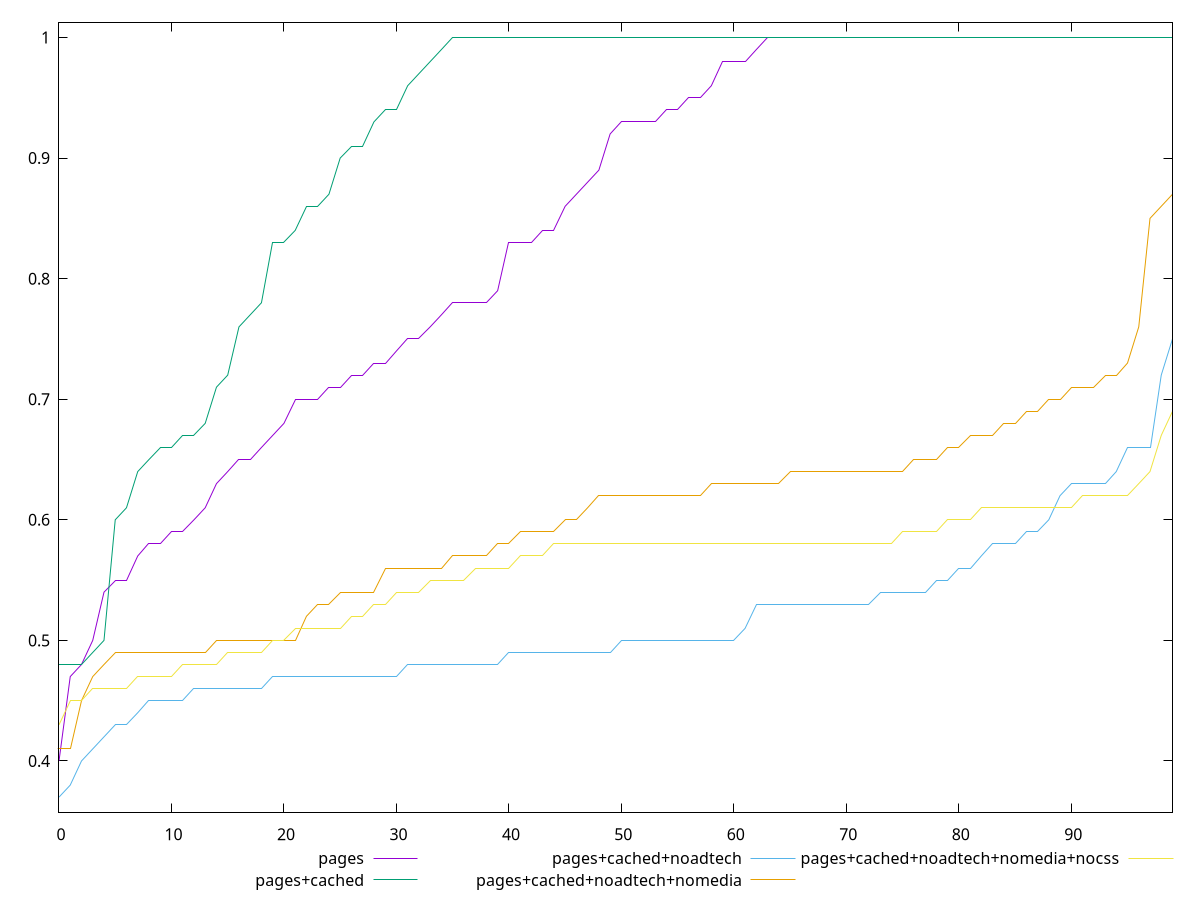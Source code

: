 reset

$pages <<EOF
0 0.4
1 0.47
2 0.48
3 0.5
4 0.54
5 0.55
6 0.55
7 0.57
8 0.58
9 0.58
10 0.59
11 0.59
12 0.6
13 0.61
14 0.63
15 0.64
16 0.65
17 0.65
18 0.66
19 0.67
20 0.68
21 0.7
22 0.7
23 0.7
24 0.71
25 0.71
26 0.72
27 0.72
28 0.73
29 0.73
30 0.74
31 0.75
32 0.75
33 0.76
34 0.77
35 0.78
36 0.78
37 0.78
38 0.78
39 0.79
40 0.83
41 0.83
42 0.83
43 0.84
44 0.84
45 0.86
46 0.87
47 0.88
48 0.89
49 0.92
50 0.93
51 0.93
52 0.93
53 0.93
54 0.94
55 0.94
56 0.95
57 0.95
58 0.96
59 0.98
60 0.98
61 0.98
62 0.99
63 1
64 1
65 1
66 1
67 1
68 1
69 1
70 1
71 1
72 1
73 1
74 1
75 1
76 1
77 1
78 1
79 1
80 1
81 1
82 1
83 1
84 1
85 1
86 1
87 1
88 1
89 1
90 1
91 1
92 1
93 1
94 1
95 1
96 1
97 1
98 1
99 1
EOF

$pagesCached <<EOF
0 0.48
1 0.48
2 0.48
3 0.49
4 0.5
5 0.6
6 0.61
7 0.64
8 0.65
9 0.66
10 0.66
11 0.67
12 0.67
13 0.68
14 0.71
15 0.72
16 0.76
17 0.77
18 0.78
19 0.83
20 0.83
21 0.84
22 0.86
23 0.86
24 0.87
25 0.9
26 0.91
27 0.91
28 0.93
29 0.94
30 0.94
31 0.96
32 0.97
33 0.98
34 0.99
35 1
36 1
37 1
38 1
39 1
40 1
41 1
42 1
43 1
44 1
45 1
46 1
47 1
48 1
49 1
50 1
51 1
52 1
53 1
54 1
55 1
56 1
57 1
58 1
59 1
60 1
61 1
62 1
63 1
64 1
65 1
66 1
67 1
68 1
69 1
70 1
71 1
72 1
73 1
74 1
75 1
76 1
77 1
78 1
79 1
80 1
81 1
82 1
83 1
84 1
85 1
86 1
87 1
88 1
89 1
90 1
91 1
92 1
93 1
94 1
95 1
96 1
97 1
98 1
99 1
EOF

$pagesCachedNoadtech <<EOF
0 0.37
1 0.38
2 0.4
3 0.41
4 0.42
5 0.43
6 0.43
7 0.44
8 0.45
9 0.45
10 0.45
11 0.45
12 0.46
13 0.46
14 0.46
15 0.46
16 0.46
17 0.46
18 0.46
19 0.47
20 0.47
21 0.47
22 0.47
23 0.47
24 0.47
25 0.47
26 0.47
27 0.47
28 0.47
29 0.47
30 0.47
31 0.48
32 0.48
33 0.48
34 0.48
35 0.48
36 0.48
37 0.48
38 0.48
39 0.48
40 0.49
41 0.49
42 0.49
43 0.49
44 0.49
45 0.49
46 0.49
47 0.49
48 0.49
49 0.49
50 0.5
51 0.5
52 0.5
53 0.5
54 0.5
55 0.5
56 0.5
57 0.5
58 0.5
59 0.5
60 0.5
61 0.51
62 0.53
63 0.53
64 0.53
65 0.53
66 0.53
67 0.53
68 0.53
69 0.53
70 0.53
71 0.53
72 0.53
73 0.54
74 0.54
75 0.54
76 0.54
77 0.54
78 0.55
79 0.55
80 0.56
81 0.56
82 0.57
83 0.58
84 0.58
85 0.58
86 0.59
87 0.59
88 0.6
89 0.62
90 0.63
91 0.63
92 0.63
93 0.63
94 0.64
95 0.66
96 0.66
97 0.66
98 0.72
99 0.75
EOF

$pagesCachedNoadtechNomedia <<EOF
0 0.41
1 0.41
2 0.45
3 0.47
4 0.48
5 0.49
6 0.49
7 0.49
8 0.49
9 0.49
10 0.49
11 0.49
12 0.49
13 0.49
14 0.5
15 0.5
16 0.5
17 0.5
18 0.5
19 0.5
20 0.5
21 0.5
22 0.52
23 0.53
24 0.53
25 0.54
26 0.54
27 0.54
28 0.54
29 0.56
30 0.56
31 0.56
32 0.56
33 0.56
34 0.56
35 0.57
36 0.57
37 0.57
38 0.57
39 0.58
40 0.58
41 0.59
42 0.59
43 0.59
44 0.59
45 0.6
46 0.6
47 0.61
48 0.62
49 0.62
50 0.62
51 0.62
52 0.62
53 0.62
54 0.62
55 0.62
56 0.62
57 0.62
58 0.63
59 0.63
60 0.63
61 0.63
62 0.63
63 0.63
64 0.63
65 0.64
66 0.64
67 0.64
68 0.64
69 0.64
70 0.64
71 0.64
72 0.64
73 0.64
74 0.64
75 0.64
76 0.65
77 0.65
78 0.65
79 0.66
80 0.66
81 0.67
82 0.67
83 0.67
84 0.68
85 0.68
86 0.69
87 0.69
88 0.7
89 0.7
90 0.71
91 0.71
92 0.71
93 0.72
94 0.72
95 0.73
96 0.76
97 0.85
98 0.86
99 0.87
EOF

$pagesCachedNoadtechNomediaNocss <<EOF
0 0.43
1 0.45
2 0.45
3 0.46
4 0.46
5 0.46
6 0.46
7 0.47
8 0.47
9 0.47
10 0.47
11 0.48
12 0.48
13 0.48
14 0.48
15 0.49
16 0.49
17 0.49
18 0.49
19 0.5
20 0.5
21 0.51
22 0.51
23 0.51
24 0.51
25 0.51
26 0.52
27 0.52
28 0.53
29 0.53
30 0.54
31 0.54
32 0.54
33 0.55
34 0.55
35 0.55
36 0.55
37 0.56
38 0.56
39 0.56
40 0.56
41 0.57
42 0.57
43 0.57
44 0.58
45 0.58
46 0.58
47 0.58
48 0.58
49 0.58
50 0.58
51 0.58
52 0.58
53 0.58
54 0.58
55 0.58
56 0.58
57 0.58
58 0.58
59 0.58
60 0.58
61 0.58
62 0.58
63 0.58
64 0.58
65 0.58
66 0.58
67 0.58
68 0.58
69 0.58
70 0.58
71 0.58
72 0.58
73 0.58
74 0.58
75 0.59
76 0.59
77 0.59
78 0.59
79 0.6
80 0.6
81 0.6
82 0.61
83 0.61
84 0.61
85 0.61
86 0.61
87 0.61
88 0.61
89 0.61
90 0.61
91 0.62
92 0.62
93 0.62
94 0.62
95 0.62
96 0.63
97 0.64
98 0.67
99 0.69
EOF

set key outside below
set xrange [0:99]
set yrange [0.3574:1.0126]
set trange [0.3574:1.0126]
set terminal svg size 640, 580 enhanced background rgb 'white'
set output "report_00015_2021-02-09T16-11-33.973Z/uses-http2/comparison/sorted/all_score.svg"

plot $pages title "pages" with line, \
     $pagesCached title "pages+cached" with line, \
     $pagesCachedNoadtech title "pages+cached+noadtech" with line, \
     $pagesCachedNoadtechNomedia title "pages+cached+noadtech+nomedia" with line, \
     $pagesCachedNoadtechNomediaNocss title "pages+cached+noadtech+nomedia+nocss" with line

reset
